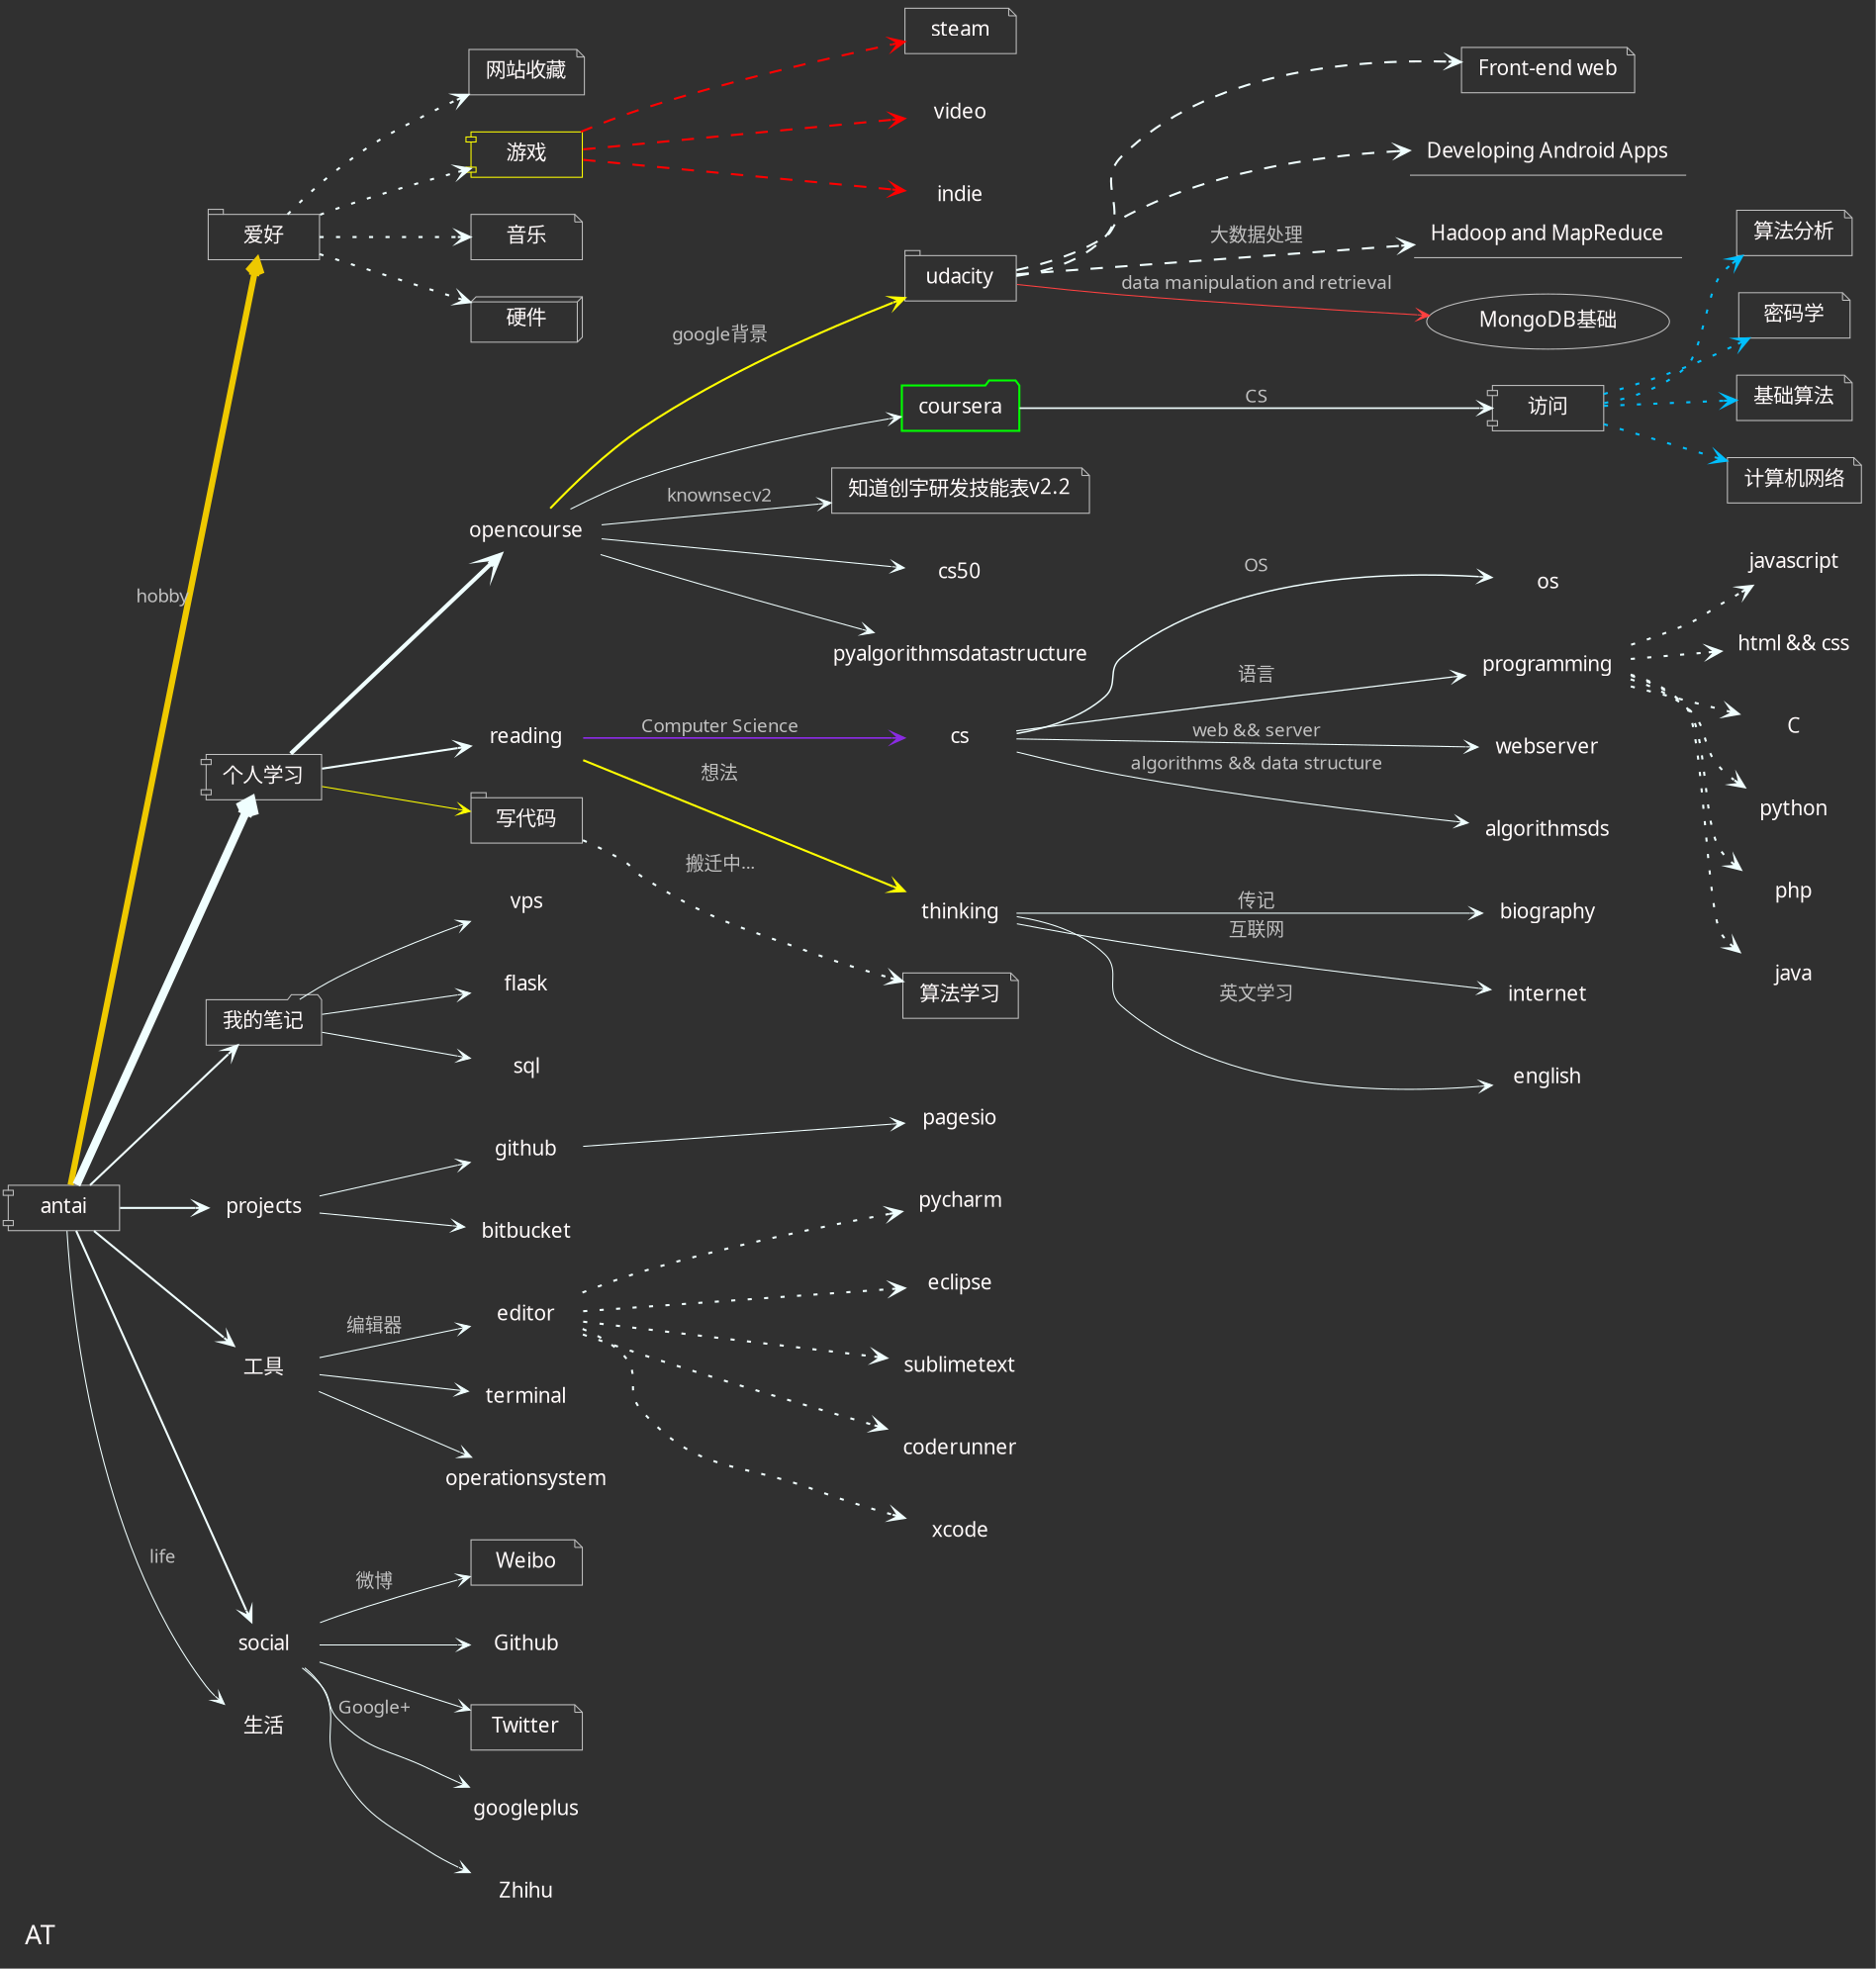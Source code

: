 // 
digraph antai {
/*
*
at@matrix:~$ dot -Tpng antai.dot -o antai.png -Tcmapx -o antai.map

node [fontname="Microsoft YaHei", fontsize = 11.0, height = 0.3,
        style=filled,fillcolor=snow,
        color=gray70,fontcolor=grey13,
        shape = plaintext
        ];
*/

	graph [label = "AT",
		fontname = "Monaco",
		fontsize = 13.0, fontcolor = snow,
		labeljust = "l", labelloc = "b", center = 1,
		ranksep = 0.1, center = 1, ratio = compress,
		rankdir = LR, 
		bgcolor = grey19
		];

	node [fontsize = 10.0, height = 0.3,
		fontname = "Monaco",
		style = "filled, setlinewidth(0.5)",fillcolor = grey19, color = gray, fontcolor = snow,
		shape = plaintext
		];

	edge [//fontname="Microsoft YaHei", 
		fontname = "Monaco",
	    fontsize = 9.0, fontcolor = gray,
		color = azure,
		arrowsize = 0.6, arrowhead = vee, arrowtail = none,
		style = "setlinewidth(0.5)"
		];

	root [label = "antai", shape = "component", URL="#"];

	root -> hobby [style = "setlinewidth(3)", color = gold2, label = "hobby"];
			hobby [label = "爱好", shape = tab]
			hobby -> {website, gaming, music, hardware}[style="dotted"];
						website [label = "网站收藏", shape = note, URL = "http://feedly.com/index.html#my"];
						music [label = "音乐", shape = note, URL = "http://douban.fm/mine#!type=liked"];
						gaming [label = "游戏", shape = component, color = yellow];
						gaming -> {steam, video, indie}[style = "dashed", shape = folder, color = red];
								steam[shape = note, URL = "http://steamcommunity.com/id/his1devil/home"];
					    hardware [label = "硬件", shape = box3d];

	root -> study [style = "setlinewidth(4)"];
			study [label = "个人学习", shape = component];
	study -> opencourse [style="setlinewidth(2)"];
			 opencourse -> udacity [style = "setlinewidth(1)", color = yellow, label = "google背景"];
			 			   udacity [shape = tab, URL = "https://www.udacity.com/"];
			 			   udacity -> {frontend, android}[style = "dashed"];
			 			   			  android [label = "Developing Android Apps", URL = "https://www.udacity.com/course/ud853", shape = underline];
			 			   			  frontend [label = "Front-end web", URL = "https://www.udacity.com/course/nd001", shape = note];
			 			   udacity -> hadoop [label = "大数据处理", style = "dashed"];
			 			   			  hadoop [label = "Hadoop and MapReduce", URL = "https://www.udacity.com/course/ud617", shape = underline];
			 			   udacity -> mongodb [label = "data manipulation and retrieval", color = brown1];
			 			   			  mongodb [label = "MongoDB基础", URL = "https://www.udacity.com/course/ud032", shape = oval];

			 opencourse -> coursera;
			 			   coursera [style="setlinewidth(1)", color = green, URL="http://coursera.org/", shape = folder];
			               coursera -> coursecs [label = "CS",style = "setlinewidth(0.8)",shape=folder];
			               			   coursecs [label = "访问", shape = component];
			               			 coursecs -> {algorithms crytography basicalgorithms csnetwork}[style="dotted", color = deepskyblue1];
			               			 		algorithms [label = "算法分析", shape = note, URL = "https://class.coursera.org/algo-006/lecture", target = "_blank"];
			               			 		crytography [label = "密码学", shape = note, URL = "https://www.coursera.org/course/cryptography"];
			               			 		basicalgorithms [label = "基础算法", shape = note, URL = "https://www.coursera.org/course/algs4partII"];
			               			 		csnetwork [label = "计算机网络", shape = note, URL = "https://www.coursera.org/course/comnetworks"];
			 opencourse -> knownsecv2[label = "knownsecv2"];
			 				knownsecv2 [label = "知道创宇研发技能表v2.2", URL = "http://blog.knownsec.com/Knownsec_RD_Checklist/v2.2.html", shape = note];
			 opencourse -> cs50;
			 opencourse -> pyalgorithmsdatastructure;


	study -> reading [style = "setlinewidth(1)"];
			 reading -> cs [label = "Computer Science", style = "setlinewidth(0.8)", color = blueviolet];
			 			cs -> os [label = "OS", style = "setlinewidth(0.7)", shape = folder];
			 			cs -> programming [label = "语言", style = "setlinewidth(0.6)", shape = folder];
			 				  programming -> {js, htmlcss, c, python, php, java}[style = "dotted"];
			 				  				 js [label = "javascript"];
			 				  				 htmlcss [label = "html && css"];
			 				  				 c [label = "C"];
			 				  				 python [label = python];
			 			cs -> webserver [label = "web && server"];
			 			cs -> algorithmsds [label = "algorithms && data structure"];   

			 reading -> thinking [label = "想法", style = "setlinewidth(1)", color = yellow];
			 			thinking -> biography [label = "传记"];
			 			thinking -> internet [label = "互联网"];
			 			thinking -> english [label = "英文学习"];  

	study -> writing [style = "setlinewidth(0.5)", color = "yellow"];
	         writing [label = "写代码", shape = tab, URL = ""];
	         writing -> walgorithms [style = "dotted", label = "搬迁中..."];
	         			walgorithms [label = "算法学习", shape = note, URL = "http://evilat.com/blog/9.html"];


    root -> note [style = "setlinewidth(1)"];
    		note [label = "我的笔记", shape=folder];
    		note -> vps;
    		note -> flask;
    		note -> sql;


    root -> projects [style = "setlinewidth(1)"];
    		projects -> github;
    					github -> pagesio;
    		projects -> bitbucket;


    root -> tools [style = "setlinewidth(1)"];
    		tools [label = "工具"];
    		tools -> editor [label = "编辑器"];
    				editor -> {pycharm, eclipse, sublimetext, coderunner, xcode}[style = "dotted"];
    		tools -> {terminal, operationsystem}


    root -> social [style = "setlinewidth(1)"];
    		social -> Weibo[label = "微博"];
    				  Weibo[shape = note, URL = "http://weibo.com/twistedsoul"];
    		social -> Github;
    		social -> Twitter;
    				  Twitter [shape = note, URL = "http://twitter.com/callmefatmanplz"];
    		social -> googleplus[label = "Google+"];
    		social -> Zhihu;

    root -> life[label = "life"];
    		life [label = "生活"];


}